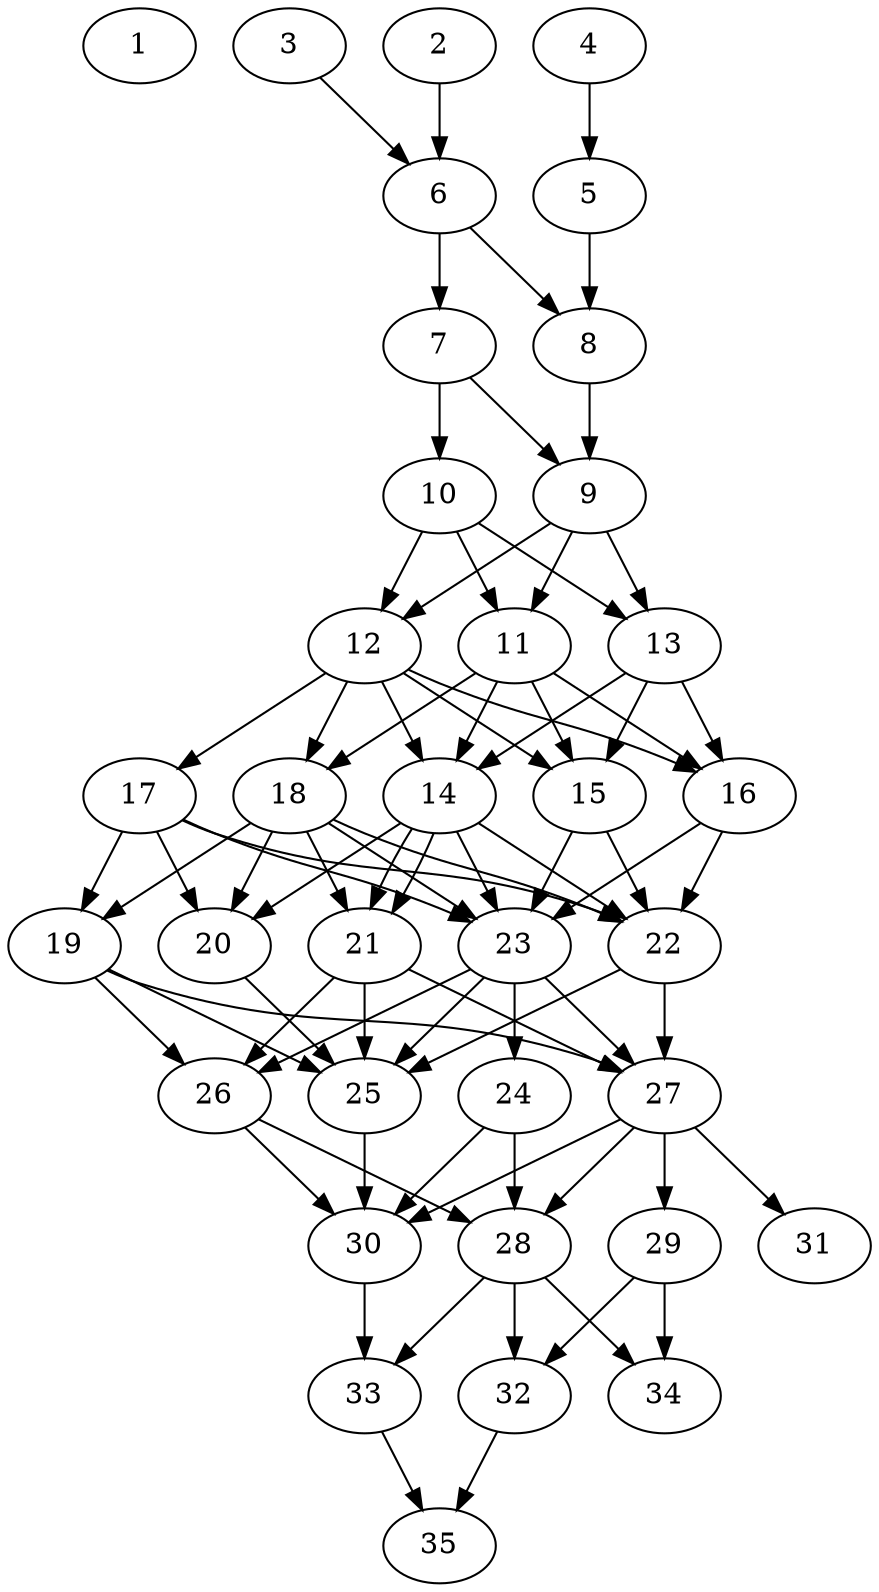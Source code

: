 // DAG automatically generated by daggen at Tue Aug  6 16:28:02 2019
// ./daggen --dot -n 35 --ccr 0.4 --fat 0.4 --regular 0.5 --density 0.9 --mindata 5242880 --maxdata 52428800 
digraph G {
  1 [size="44825600", alpha="0.11", expect_size="17930240"] 
  2 [size="87365120", alpha="0.16", expect_size="34946048"] 
  2 -> 6 [size ="34946048"]
  3 [size="104161280", alpha="0.01", expect_size="41664512"] 
  3 -> 6 [size ="41664512"]
  4 [size="97973760", alpha="0.09", expect_size="39189504"] 
  4 -> 5 [size ="39189504"]
  5 [size="40337920", alpha="0.01", expect_size="16135168"] 
  5 -> 8 [size ="16135168"]
  6 [size="103887360", alpha="0.01", expect_size="41554944"] 
  6 -> 7 [size ="41554944"]
  6 -> 8 [size ="41554944"]
  7 [size="75174400", alpha="0.14", expect_size="30069760"] 
  7 -> 9 [size ="30069760"]
  7 -> 10 [size ="30069760"]
  8 [size="83804160", alpha="0.16", expect_size="33521664"] 
  8 -> 9 [size ="33521664"]
  9 [size="126156800", alpha="0.13", expect_size="50462720"] 
  9 -> 11 [size ="50462720"]
  9 -> 12 [size ="50462720"]
  9 -> 13 [size ="50462720"]
  10 [size="81431040", alpha="0.01", expect_size="32572416"] 
  10 -> 11 [size ="32572416"]
  10 -> 12 [size ="32572416"]
  10 -> 13 [size ="32572416"]
  11 [size="66437120", alpha="0.14", expect_size="26574848"] 
  11 -> 14 [size ="26574848"]
  11 -> 15 [size ="26574848"]
  11 -> 16 [size ="26574848"]
  11 -> 18 [size ="26574848"]
  12 [size="13342720", alpha="0.09", expect_size="5337088"] 
  12 -> 14 [size ="5337088"]
  12 -> 15 [size ="5337088"]
  12 -> 16 [size ="5337088"]
  12 -> 17 [size ="5337088"]
  12 -> 18 [size ="5337088"]
  13 [size="109818880", alpha="0.04", expect_size="43927552"] 
  13 -> 14 [size ="43927552"]
  13 -> 15 [size ="43927552"]
  13 -> 16 [size ="43927552"]
  14 [size="114767360", alpha="0.16", expect_size="45906944"] 
  14 -> 20 [size ="45906944"]
  14 -> 21 [size ="45906944"]
  14 -> 21 [size ="45906944"]
  14 -> 22 [size ="45906944"]
  14 -> 23 [size ="45906944"]
  15 [size="47805440", alpha="0.14", expect_size="19122176"] 
  15 -> 22 [size ="19122176"]
  15 -> 23 [size ="19122176"]
  16 [size="55997440", alpha="0.02", expect_size="22398976"] 
  16 -> 22 [size ="22398976"]
  16 -> 23 [size ="22398976"]
  17 [size="61066240", alpha="0.04", expect_size="24426496"] 
  17 -> 19 [size ="24426496"]
  17 -> 20 [size ="24426496"]
  17 -> 22 [size ="24426496"]
  17 -> 23 [size ="24426496"]
  18 [size="24440320", alpha="0.06", expect_size="9776128"] 
  18 -> 19 [size ="9776128"]
  18 -> 20 [size ="9776128"]
  18 -> 21 [size ="9776128"]
  18 -> 22 [size ="9776128"]
  18 -> 23 [size ="9776128"]
  19 [size="117301760", alpha="0.04", expect_size="46920704"] 
  19 -> 25 [size ="46920704"]
  19 -> 26 [size ="46920704"]
  19 -> 27 [size ="46920704"]
  20 [size="76344320", alpha="0.16", expect_size="30537728"] 
  20 -> 25 [size ="30537728"]
  21 [size="81945600", alpha="0.13", expect_size="32778240"] 
  21 -> 25 [size ="32778240"]
  21 -> 26 [size ="32778240"]
  21 -> 27 [size ="32778240"]
  22 [size="44892160", alpha="0.03", expect_size="17956864"] 
  22 -> 25 [size ="17956864"]
  22 -> 27 [size ="17956864"]
  23 [size="98616320", alpha="0.09", expect_size="39446528"] 
  23 -> 24 [size ="39446528"]
  23 -> 25 [size ="39446528"]
  23 -> 26 [size ="39446528"]
  23 -> 27 [size ="39446528"]
  24 [size="122368000", alpha="0.08", expect_size="48947200"] 
  24 -> 28 [size ="48947200"]
  24 -> 30 [size ="48947200"]
  25 [size="99960320", alpha="0.13", expect_size="39984128"] 
  25 -> 30 [size ="39984128"]
  26 [size="65052160", alpha="0.12", expect_size="26020864"] 
  26 -> 28 [size ="26020864"]
  26 -> 30 [size ="26020864"]
  27 [size="77342720", alpha="0.03", expect_size="30937088"] 
  27 -> 28 [size ="30937088"]
  27 -> 29 [size ="30937088"]
  27 -> 30 [size ="30937088"]
  27 -> 31 [size ="30937088"]
  28 [size="100154880", alpha="0.05", expect_size="40061952"] 
  28 -> 32 [size ="40061952"]
  28 -> 33 [size ="40061952"]
  28 -> 34 [size ="40061952"]
  29 [size="17761280", alpha="0.07", expect_size="7104512"] 
  29 -> 32 [size ="7104512"]
  29 -> 34 [size ="7104512"]
  30 [size="40343040", alpha="0.20", expect_size="16137216"] 
  30 -> 33 [size ="16137216"]
  31 [size="15633920", alpha="0.02", expect_size="6253568"] 
  32 [size="93319680", alpha="0.04", expect_size="37327872"] 
  32 -> 35 [size ="37327872"]
  33 [size="111731200", alpha="0.02", expect_size="44692480"] 
  33 -> 35 [size ="44692480"]
  34 [size="43957760", alpha="0.18", expect_size="17583104"] 
  35 [size="92835840", alpha="0.20", expect_size="37134336"] 
}
